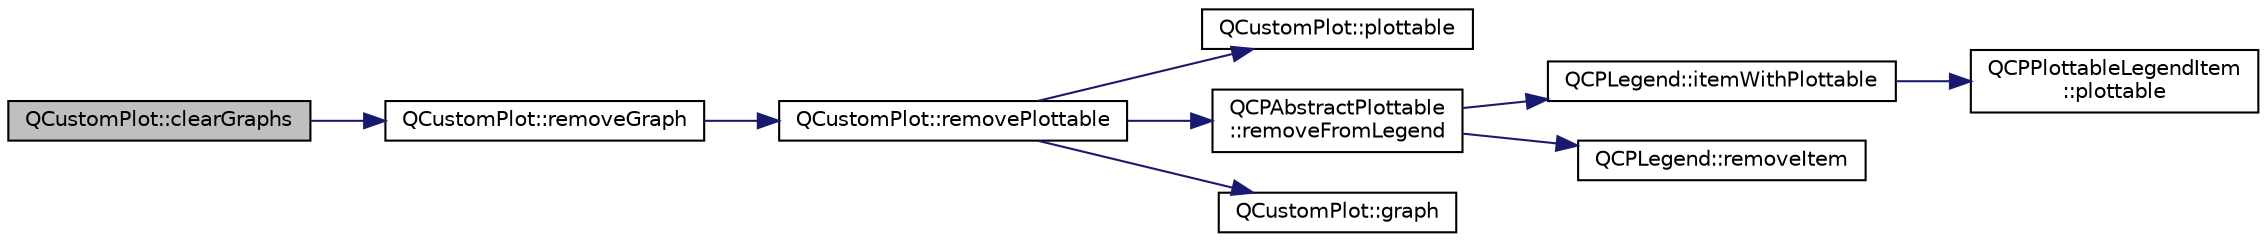 digraph "QCustomPlot::clearGraphs"
{
  edge [fontname="Helvetica",fontsize="10",labelfontname="Helvetica",labelfontsize="10"];
  node [fontname="Helvetica",fontsize="10",shape=record];
  rankdir="LR";
  Node204 [label="QCustomPlot::clearGraphs",height=0.2,width=0.4,color="black", fillcolor="grey75", style="filled", fontcolor="black"];
  Node204 -> Node205 [color="midnightblue",fontsize="10",style="solid",fontname="Helvetica"];
  Node205 [label="QCustomPlot::removeGraph",height=0.2,width=0.4,color="black", fillcolor="white", style="filled",URL="$dd/d9b/class_q_custom_plot.html#a903561be895fb6528a770d66ac5e6713"];
  Node205 -> Node206 [color="midnightblue",fontsize="10",style="solid",fontname="Helvetica"];
  Node206 [label="QCustomPlot::removePlottable",height=0.2,width=0.4,color="black", fillcolor="white", style="filled",URL="$dd/d9b/class_q_custom_plot.html#af3dafd56884208474f311d6226513ab2"];
  Node206 -> Node207 [color="midnightblue",fontsize="10",style="solid",fontname="Helvetica"];
  Node207 [label="QCustomPlot::plottable",height=0.2,width=0.4,color="black", fillcolor="white", style="filled",URL="$dd/d9b/class_q_custom_plot.html#adea38bdc660da9412ba69fb939031567"];
  Node206 -> Node208 [color="midnightblue",fontsize="10",style="solid",fontname="Helvetica"];
  Node208 [label="QCPAbstractPlottable\l::removeFromLegend",height=0.2,width=0.4,color="black", fillcolor="white", style="filled",URL="$d4/d89/class_q_c_p_abstract_plottable.html#ac95fb2604d9106d0852ad9ceb326fe8c"];
  Node208 -> Node209 [color="midnightblue",fontsize="10",style="solid",fontname="Helvetica"];
  Node209 [label="QCPLegend::itemWithPlottable",height=0.2,width=0.4,color="black", fillcolor="white", style="filled",URL="$d9/db1/class_q_c_p_legend.html#a91e790002d8bf15a20628a8e8841e397"];
  Node209 -> Node210 [color="midnightblue",fontsize="10",style="solid",fontname="Helvetica"];
  Node210 [label="QCPPlottableLegendItem\l::plottable",height=0.2,width=0.4,color="black", fillcolor="white", style="filled",URL="$da/d24/class_q_c_p_plottable_legend_item.html#af29e9a2c60b4cba0cac2447b8af7b488"];
  Node208 -> Node211 [color="midnightblue",fontsize="10",style="solid",fontname="Helvetica"];
  Node211 [label="QCPLegend::removeItem",height=0.2,width=0.4,color="black", fillcolor="white", style="filled",URL="$d9/db1/class_q_c_p_legend.html#ac91595c3eaa746fe6321d2eb952c63bb"];
  Node206 -> Node212 [color="midnightblue",fontsize="10",style="solid",fontname="Helvetica"];
  Node212 [label="QCustomPlot::graph",height=0.2,width=0.4,color="black", fillcolor="white", style="filled",URL="$dd/d9b/class_q_custom_plot.html#aac190865a67f19af3fdf2136774997af"];
}
